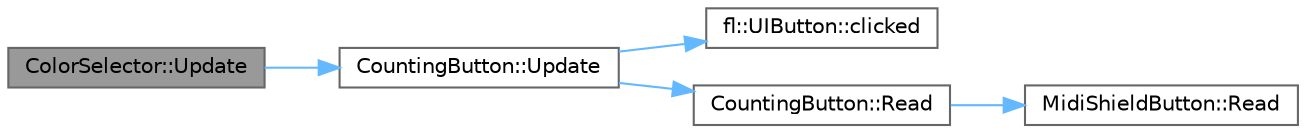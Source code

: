 digraph "ColorSelector::Update"
{
 // LATEX_PDF_SIZE
  bgcolor="transparent";
  edge [fontname=Helvetica,fontsize=10,labelfontname=Helvetica,labelfontsize=10];
  node [fontname=Helvetica,fontsize=10,shape=box,height=0.2,width=0.4];
  rankdir="LR";
  Node1 [id="Node000001",label="ColorSelector::Update",height=0.2,width=0.4,color="gray40", fillcolor="grey60", style="filled", fontcolor="black",tooltip=" "];
  Node1 -> Node2 [id="edge1_Node000001_Node000002",color="steelblue1",style="solid",tooltip=" "];
  Node2 [id="Node000002",label="CountingButton::Update",height=0.2,width=0.4,color="grey40", fillcolor="white", style="filled",URL="$d6/d58/class_counting_button.html#a28cf528b823336f8eba41a4c35f3fc2a",tooltip=" "];
  Node2 -> Node3 [id="edge2_Node000002_Node000003",color="steelblue1",style="solid",tooltip=" "];
  Node3 [id="Node000003",label="fl::UIButton::clicked",height=0.2,width=0.4,color="grey40", fillcolor="white", style="filled",URL="$d3/d1d/classfl_1_1_u_i_button.html#a744c411f78146946d0f72366605e781a",tooltip=" "];
  Node2 -> Node4 [id="edge3_Node000002_Node000004",color="steelblue1",style="solid",tooltip=" "];
  Node4 [id="Node000004",label="CountingButton::Read",height=0.2,width=0.4,color="grey40", fillcolor="white", style="filled",URL="$d6/d58/class_counting_button.html#a22f6cee1dc58bf651da93fd5ee66f7a0",tooltip=" "];
  Node4 -> Node5 [id="edge4_Node000004_Node000005",color="steelblue1",style="solid",tooltip=" "];
  Node5 [id="Node000005",label="MidiShieldButton::Read",height=0.2,width=0.4,color="grey40", fillcolor="white", style="filled",URL="$d0/ddf/class_midi_shield_button.html#a364d02ef4b1cd8dfa97639c08a731dcf",tooltip=" "];
}

